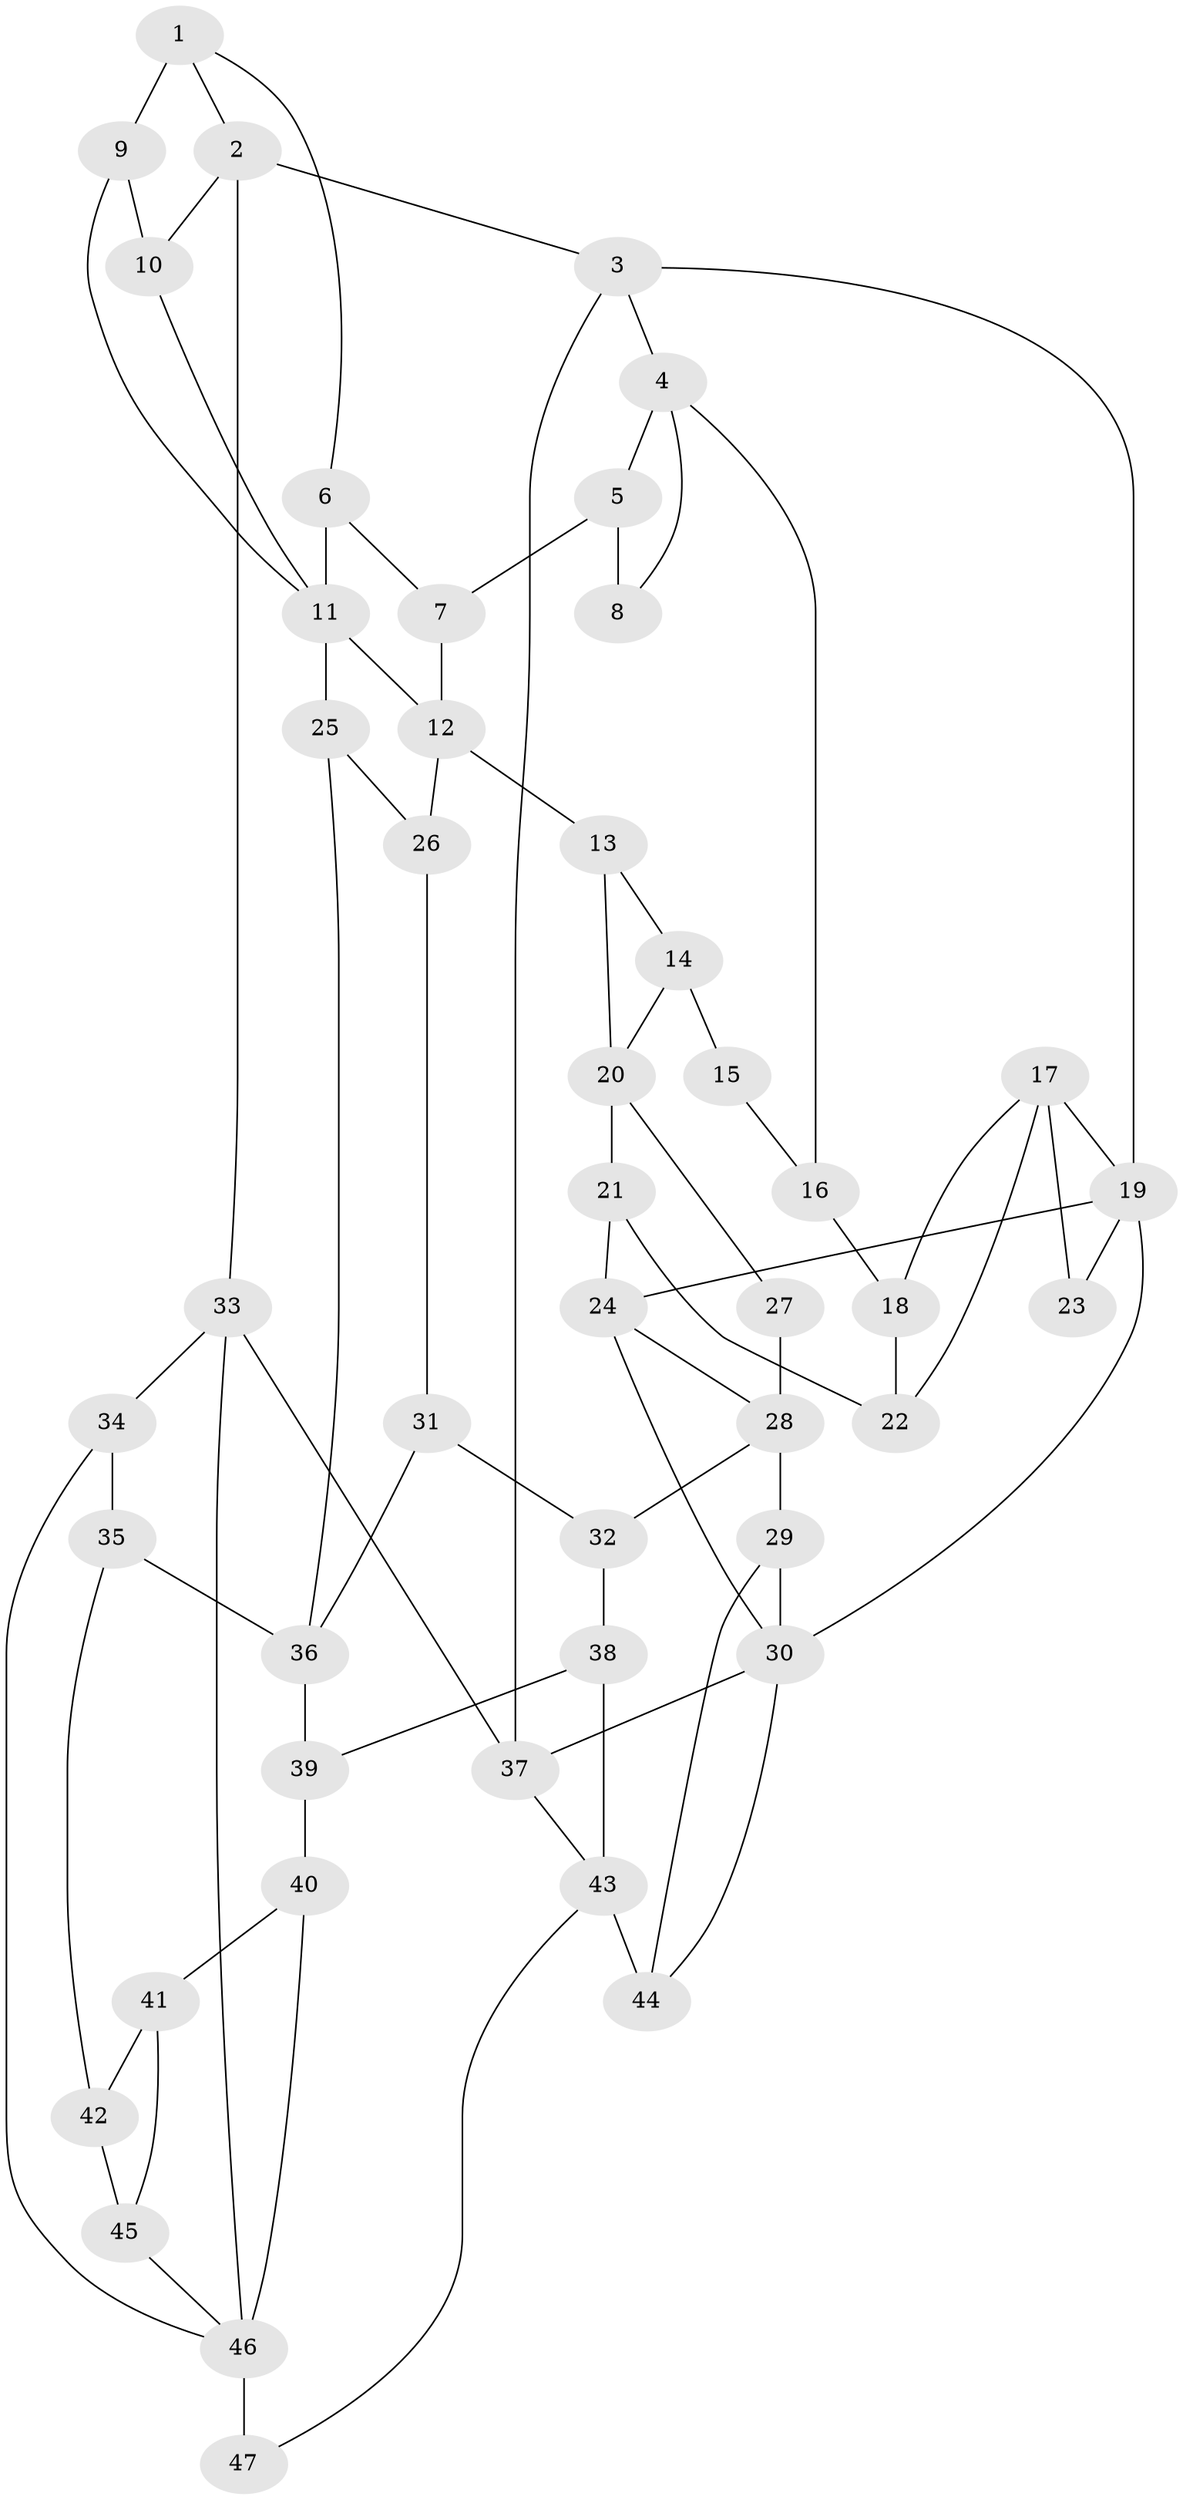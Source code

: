 // original degree distribution, {3: 0.0425531914893617, 4: 0.24468085106382978, 6: 0.26595744680851063, 5: 0.44680851063829785}
// Generated by graph-tools (version 1.1) at 2025/38/03/09/25 02:38:51]
// undirected, 47 vertices, 78 edges
graph export_dot {
graph [start="1"]
  node [color=gray90,style=filled];
  1;
  2;
  3;
  4;
  5;
  6;
  7;
  8;
  9;
  10;
  11;
  12;
  13;
  14;
  15;
  16;
  17;
  18;
  19;
  20;
  21;
  22;
  23;
  24;
  25;
  26;
  27;
  28;
  29;
  30;
  31;
  32;
  33;
  34;
  35;
  36;
  37;
  38;
  39;
  40;
  41;
  42;
  43;
  44;
  45;
  46;
  47;
  1 -- 2 [weight=1.0];
  1 -- 6 [weight=1.0];
  1 -- 9 [weight=2.0];
  2 -- 3 [weight=1.0];
  2 -- 10 [weight=1.0];
  2 -- 33 [weight=1.0];
  3 -- 4 [weight=1.0];
  3 -- 19 [weight=1.0];
  3 -- 37 [weight=1.0];
  4 -- 5 [weight=1.0];
  4 -- 8 [weight=1.0];
  4 -- 16 [weight=1.0];
  5 -- 7 [weight=1.0];
  5 -- 8 [weight=2.0];
  6 -- 7 [weight=1.0];
  6 -- 11 [weight=2.0];
  7 -- 12 [weight=1.0];
  9 -- 10 [weight=1.0];
  9 -- 11 [weight=1.0];
  10 -- 11 [weight=1.0];
  11 -- 12 [weight=1.0];
  11 -- 25 [weight=1.0];
  12 -- 13 [weight=2.0];
  12 -- 26 [weight=1.0];
  13 -- 14 [weight=2.0];
  13 -- 20 [weight=1.0];
  14 -- 15 [weight=2.0];
  14 -- 20 [weight=2.0];
  15 -- 16 [weight=1.0];
  16 -- 18 [weight=1.0];
  17 -- 18 [weight=1.0];
  17 -- 19 [weight=1.0];
  17 -- 22 [weight=1.0];
  17 -- 23 [weight=2.0];
  18 -- 22 [weight=1.0];
  19 -- 23 [weight=1.0];
  19 -- 24 [weight=1.0];
  19 -- 30 [weight=2.0];
  20 -- 21 [weight=1.0];
  20 -- 27 [weight=1.0];
  21 -- 22 [weight=1.0];
  21 -- 24 [weight=1.0];
  24 -- 28 [weight=1.0];
  24 -- 30 [weight=1.0];
  25 -- 26 [weight=1.0];
  25 -- 36 [weight=1.0];
  26 -- 31 [weight=1.0];
  27 -- 28 [weight=2.0];
  28 -- 29 [weight=1.0];
  28 -- 32 [weight=2.0];
  29 -- 30 [weight=1.0];
  29 -- 44 [weight=1.0];
  30 -- 37 [weight=1.0];
  30 -- 44 [weight=1.0];
  31 -- 32 [weight=1.0];
  31 -- 36 [weight=1.0];
  32 -- 38 [weight=2.0];
  33 -- 34 [weight=1.0];
  33 -- 37 [weight=1.0];
  33 -- 46 [weight=1.0];
  34 -- 35 [weight=1.0];
  34 -- 46 [weight=1.0];
  35 -- 36 [weight=1.0];
  35 -- 42 [weight=1.0];
  36 -- 39 [weight=1.0];
  37 -- 43 [weight=1.0];
  38 -- 39 [weight=1.0];
  38 -- 43 [weight=2.0];
  39 -- 40 [weight=1.0];
  40 -- 41 [weight=1.0];
  40 -- 46 [weight=1.0];
  41 -- 42 [weight=1.0];
  41 -- 45 [weight=1.0];
  42 -- 45 [weight=2.0];
  43 -- 44 [weight=2.0];
  43 -- 47 [weight=1.0];
  45 -- 46 [weight=1.0];
  46 -- 47 [weight=2.0];
}

